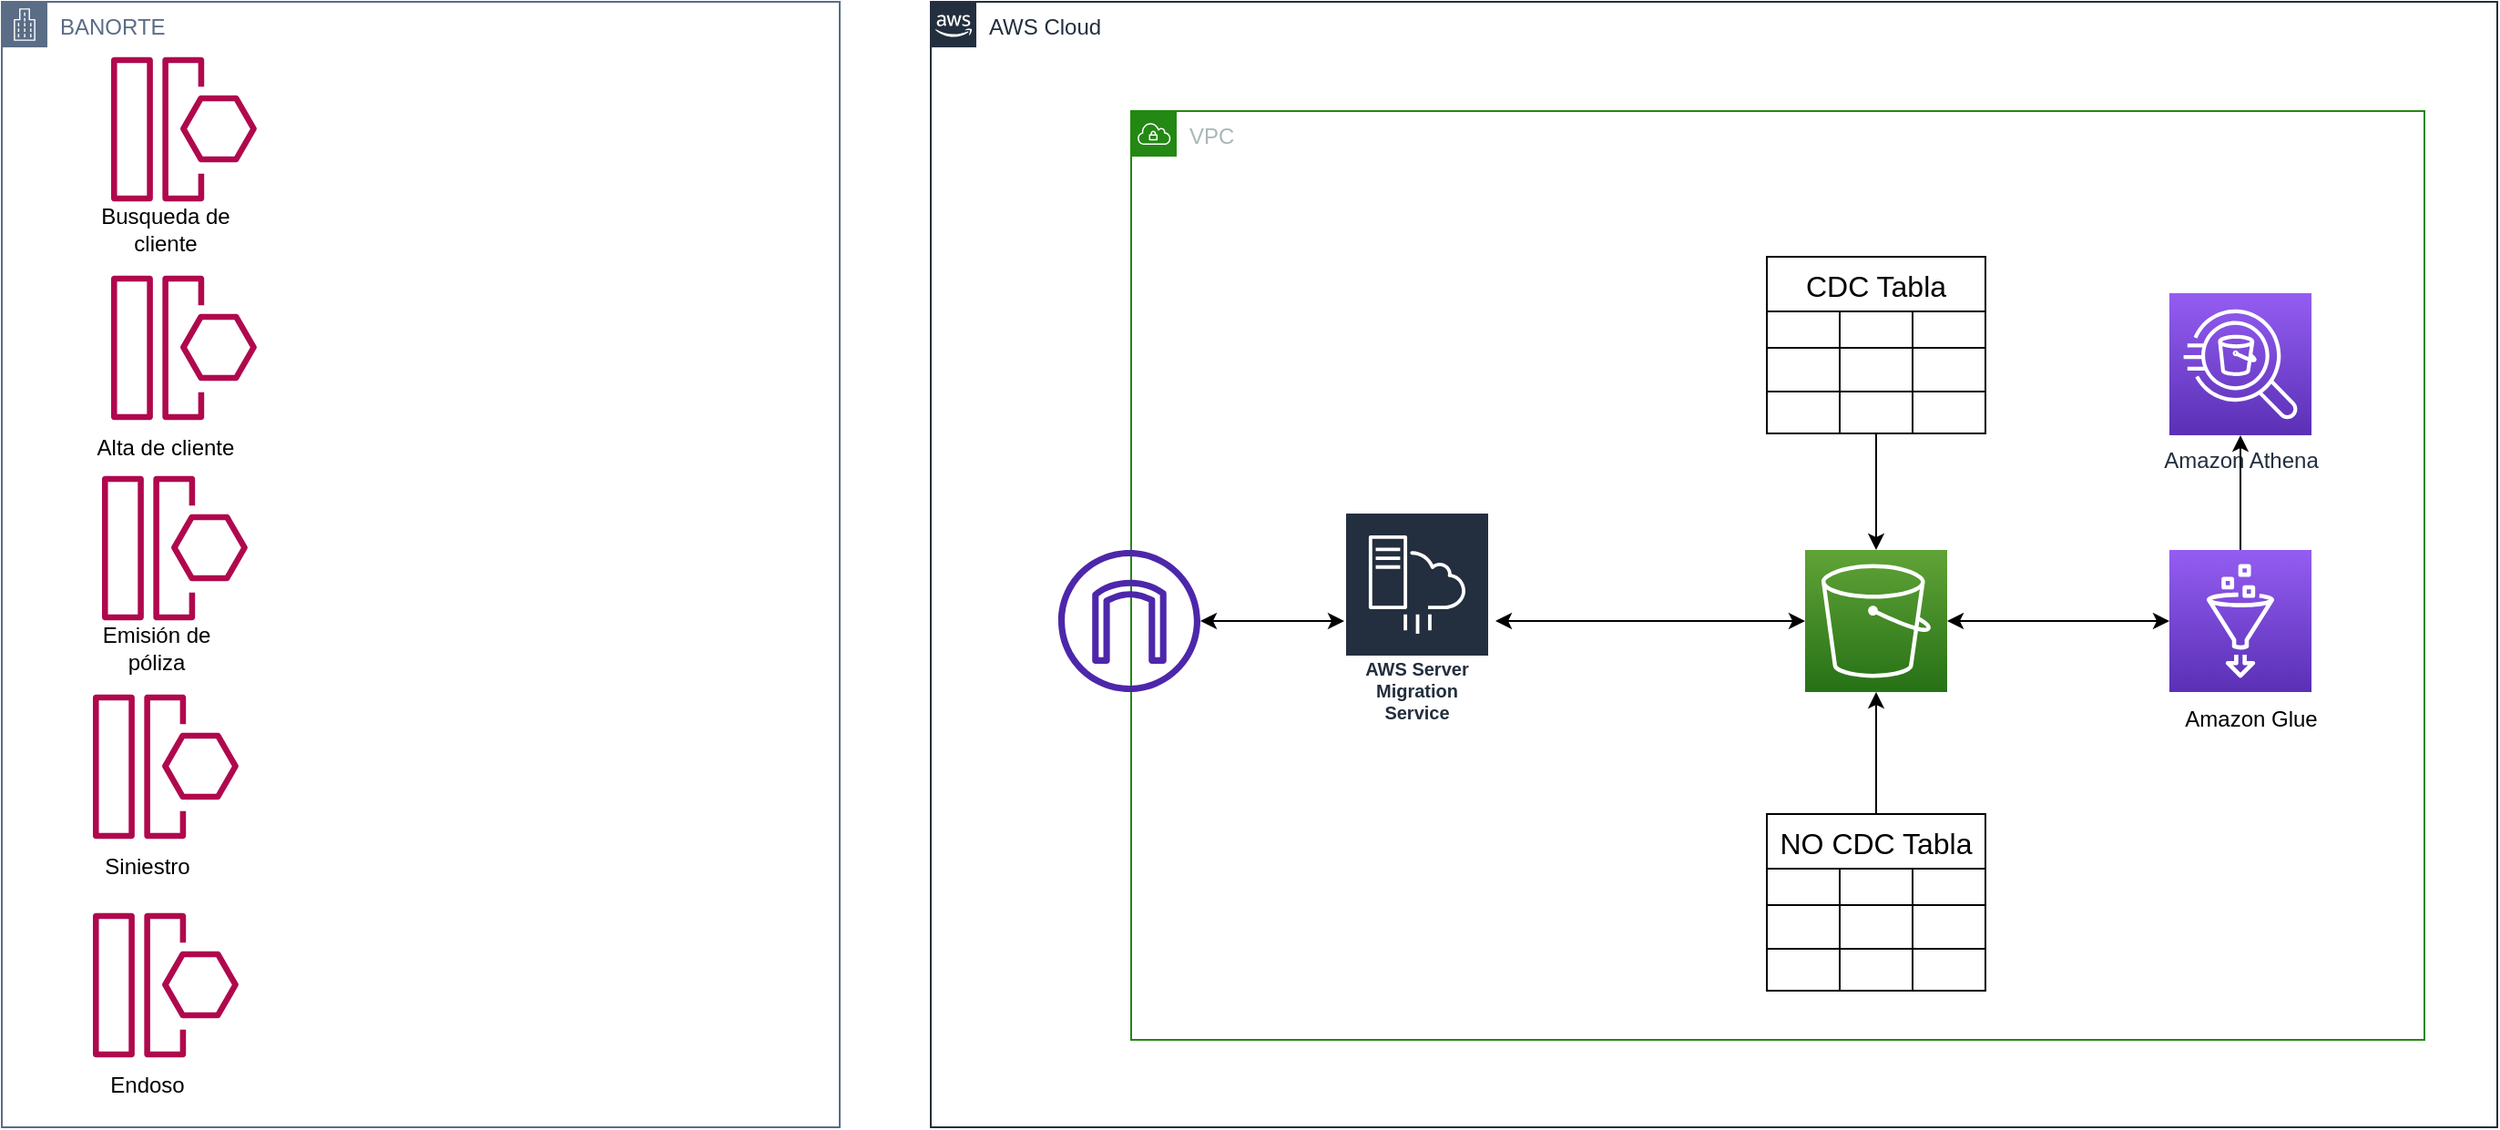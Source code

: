 <mxfile version="21.3.2" type="github">
  <diagram id="Ht1M8jgEwFfnCIfOTk4-" name="Page-1">
    <mxGraphModel dx="1173" dy="644" grid="1" gridSize="10" guides="1" tooltips="1" connect="1" arrows="1" fold="1" page="1" pageScale="1" pageWidth="1654" pageHeight="1169" math="0" shadow="0">
      <root>
        <mxCell id="0" />
        <mxCell id="1" parent="0" />
        <mxCell id="UEzPUAAOIrF-is8g5C7q-154" value="AWS Cloud" style="points=[[0,0],[0.25,0],[0.5,0],[0.75,0],[1,0],[1,0.25],[1,0.5],[1,0.75],[1,1],[0.75,1],[0.5,1],[0.25,1],[0,1],[0,0.75],[0,0.5],[0,0.25]];outlineConnect=0;gradientColor=none;html=1;whiteSpace=wrap;fontSize=12;fontStyle=0;shape=mxgraph.aws4.group;grIcon=mxgraph.aws4.group_aws_cloud_alt;strokeColor=#232F3E;fillColor=none;verticalAlign=top;align=left;spacingLeft=30;fontColor=#232F3E;dashed=0;labelBackgroundColor=#ffffff;container=1;pointerEvents=0;collapsible=0;recursiveResize=0;" parent="1" vertex="1">
          <mxGeometry x="600" y="90" width="860" height="618" as="geometry" />
        </mxCell>
        <mxCell id="deVg4nD5fg2ElZwjWmRX-4" value="VPC" style="points=[[0,0],[0.25,0],[0.5,0],[0.75,0],[1,0],[1,0.25],[1,0.5],[1,0.75],[1,1],[0.75,1],[0.5,1],[0.25,1],[0,1],[0,0.75],[0,0.5],[0,0.25]];outlineConnect=0;gradientColor=none;html=1;whiteSpace=wrap;fontSize=12;fontStyle=0;container=1;pointerEvents=0;collapsible=0;recursiveResize=0;shape=mxgraph.aws4.group;grIcon=mxgraph.aws4.group_vpc;strokeColor=#248814;fillColor=none;verticalAlign=top;align=left;spacingLeft=30;fontColor=#AAB7B8;dashed=0;" vertex="1" parent="UEzPUAAOIrF-is8g5C7q-154">
          <mxGeometry x="110" y="60" width="710" height="510" as="geometry" />
        </mxCell>
        <mxCell id="deVg4nD5fg2ElZwjWmRX-19" style="edgeStyle=orthogonalEdgeStyle;rounded=0;orthogonalLoop=1;jettySize=auto;html=1;startArrow=classic;startFill=1;" edge="1" parent="deVg4nD5fg2ElZwjWmRX-4" source="deVg4nD5fg2ElZwjWmRX-5" target="deVg4nD5fg2ElZwjWmRX-16">
          <mxGeometry relative="1" as="geometry" />
        </mxCell>
        <mxCell id="deVg4nD5fg2ElZwjWmRX-5" value="AWS Server Migration Service" style="sketch=0;outlineConnect=0;fontColor=#232F3E;gradientColor=none;strokeColor=#ffffff;fillColor=#232F3E;dashed=1;verticalLabelPosition=middle;verticalAlign=bottom;align=center;html=1;whiteSpace=wrap;fontSize=10;fontStyle=1;spacing=3;shape=mxgraph.aws4.productIcon;prIcon=mxgraph.aws4.server_migration_service;" vertex="1" parent="deVg4nD5fg2ElZwjWmRX-4">
          <mxGeometry x="117" y="220" width="80" height="120" as="geometry" />
        </mxCell>
        <mxCell id="deVg4nD5fg2ElZwjWmRX-9" style="edgeStyle=orthogonalEdgeStyle;rounded=0;orthogonalLoop=1;jettySize=auto;html=1;startArrow=classic;startFill=1;" edge="1" parent="deVg4nD5fg2ElZwjWmRX-4" source="deVg4nD5fg2ElZwjWmRX-7">
          <mxGeometry relative="1" as="geometry">
            <mxPoint x="200" y="280" as="targetPoint" />
          </mxGeometry>
        </mxCell>
        <mxCell id="deVg4nD5fg2ElZwjWmRX-15" style="edgeStyle=orthogonalEdgeStyle;rounded=0;orthogonalLoop=1;jettySize=auto;html=1;entryX=0;entryY=0.5;entryDx=0;entryDy=0;entryPerimeter=0;startArrow=classic;startFill=1;" edge="1" parent="deVg4nD5fg2ElZwjWmRX-4" source="deVg4nD5fg2ElZwjWmRX-7" target="deVg4nD5fg2ElZwjWmRX-11">
          <mxGeometry relative="1" as="geometry" />
        </mxCell>
        <mxCell id="deVg4nD5fg2ElZwjWmRX-7" value="" style="sketch=0;points=[[0,0,0],[0.25,0,0],[0.5,0,0],[0.75,0,0],[1,0,0],[0,1,0],[0.25,1,0],[0.5,1,0],[0.75,1,0],[1,1,0],[0,0.25,0],[0,0.5,0],[0,0.75,0],[1,0.25,0],[1,0.5,0],[1,0.75,0]];outlineConnect=0;fontColor=#232F3E;gradientColor=#60A337;gradientDirection=north;fillColor=#277116;strokeColor=#ffffff;dashed=0;verticalLabelPosition=bottom;verticalAlign=top;align=center;html=1;fontSize=12;fontStyle=0;aspect=fixed;shape=mxgraph.aws4.resourceIcon;resIcon=mxgraph.aws4.s3;" vertex="1" parent="deVg4nD5fg2ElZwjWmRX-4">
          <mxGeometry x="370" y="241" width="78" height="78" as="geometry" />
        </mxCell>
        <mxCell id="deVg4nD5fg2ElZwjWmRX-11" value="" style="sketch=0;points=[[0,0,0],[0.25,0,0],[0.5,0,0],[0.75,0,0],[1,0,0],[0,1,0],[0.25,1,0],[0.5,1,0],[0.75,1,0],[1,1,0],[0,0.25,0],[0,0.5,0],[0,0.75,0],[1,0.25,0],[1,0.5,0],[1,0.75,0]];outlineConnect=0;fontColor=#232F3E;gradientColor=#945DF2;gradientDirection=north;fillColor=#5A30B5;strokeColor=#ffffff;dashed=0;verticalLabelPosition=bottom;verticalAlign=top;align=center;html=1;fontSize=12;fontStyle=0;aspect=fixed;shape=mxgraph.aws4.resourceIcon;resIcon=mxgraph.aws4.glue;" vertex="1" parent="deVg4nD5fg2ElZwjWmRX-4">
          <mxGeometry x="570" y="241" width="78" height="78" as="geometry" />
        </mxCell>
        <mxCell id="deVg4nD5fg2ElZwjWmRX-12" value="Amazon Glue&lt;br&gt;" style="text;html=1;strokeColor=none;fillColor=none;align=center;verticalAlign=middle;whiteSpace=wrap;rounded=0;" vertex="1" parent="deVg4nD5fg2ElZwjWmRX-4">
          <mxGeometry x="570" y="319" width="90" height="30" as="geometry" />
        </mxCell>
        <mxCell id="deVg4nD5fg2ElZwjWmRX-13" value="Amazon Athena" style="outlineConnect=0;fontColor=#232F3E;gradientColor=#945DF2;gradientDirection=north;fillColor=#5A30B5;strokeColor=#ffffff;dashed=0;verticalLabelPosition=bottom;verticalAlign=top;align=center;html=1;fontSize=12;fontStyle=0;aspect=fixed;shape=mxgraph.aws4.resourceIcon;resIcon=mxgraph.aws4.athena;labelBackgroundColor=#ffffff;" vertex="1" parent="deVg4nD5fg2ElZwjWmRX-4">
          <mxGeometry x="570" y="100" width="78" height="78" as="geometry" />
        </mxCell>
        <mxCell id="deVg4nD5fg2ElZwjWmRX-14" style="edgeStyle=orthogonalEdgeStyle;rounded=0;orthogonalLoop=1;jettySize=auto;html=1;" edge="1" parent="deVg4nD5fg2ElZwjWmRX-4" source="deVg4nD5fg2ElZwjWmRX-11" target="deVg4nD5fg2ElZwjWmRX-13">
          <mxGeometry relative="1" as="geometry" />
        </mxCell>
        <mxCell id="deVg4nD5fg2ElZwjWmRX-16" value="" style="sketch=0;outlineConnect=0;fontColor=#232F3E;gradientColor=none;fillColor=#4D27AA;strokeColor=none;dashed=0;verticalLabelPosition=bottom;verticalAlign=top;align=center;html=1;fontSize=12;fontStyle=0;aspect=fixed;pointerEvents=1;shape=mxgraph.aws4.internet_gateway;" vertex="1" parent="deVg4nD5fg2ElZwjWmRX-4">
          <mxGeometry x="-40" y="241" width="78" height="78" as="geometry" />
        </mxCell>
        <mxCell id="deVg4nD5fg2ElZwjWmRX-44" style="edgeStyle=orthogonalEdgeStyle;rounded=0;orthogonalLoop=1;jettySize=auto;html=1;entryX=0.5;entryY=0;entryDx=0;entryDy=0;entryPerimeter=0;" edge="1" parent="deVg4nD5fg2ElZwjWmRX-4" source="deVg4nD5fg2ElZwjWmRX-31" target="deVg4nD5fg2ElZwjWmRX-7">
          <mxGeometry relative="1" as="geometry" />
        </mxCell>
        <mxCell id="deVg4nD5fg2ElZwjWmRX-31" value="CDC Tabla" style="shape=table;startSize=30;container=1;collapsible=0;childLayout=tableLayout;strokeColor=default;fontSize=16;" vertex="1" parent="deVg4nD5fg2ElZwjWmRX-4">
          <mxGeometry x="349" y="80" width="120" height="97" as="geometry" />
        </mxCell>
        <mxCell id="deVg4nD5fg2ElZwjWmRX-32" value="" style="shape=tableRow;horizontal=0;startSize=0;swimlaneHead=0;swimlaneBody=0;strokeColor=inherit;top=0;left=0;bottom=0;right=0;collapsible=0;dropTarget=0;fillColor=none;points=[[0,0.5],[1,0.5]];portConstraint=eastwest;fontSize=16;" vertex="1" parent="deVg4nD5fg2ElZwjWmRX-31">
          <mxGeometry y="30" width="120" height="20" as="geometry" />
        </mxCell>
        <mxCell id="deVg4nD5fg2ElZwjWmRX-33" value="" style="shape=partialRectangle;html=1;whiteSpace=wrap;connectable=0;strokeColor=inherit;overflow=hidden;fillColor=none;top=0;left=0;bottom=0;right=0;pointerEvents=1;fontSize=16;" vertex="1" parent="deVg4nD5fg2ElZwjWmRX-32">
          <mxGeometry width="40" height="20" as="geometry">
            <mxRectangle width="40" height="20" as="alternateBounds" />
          </mxGeometry>
        </mxCell>
        <mxCell id="deVg4nD5fg2ElZwjWmRX-34" value="" style="shape=partialRectangle;html=1;whiteSpace=wrap;connectable=0;strokeColor=inherit;overflow=hidden;fillColor=none;top=0;left=0;bottom=0;right=0;pointerEvents=1;fontSize=16;" vertex="1" parent="deVg4nD5fg2ElZwjWmRX-32">
          <mxGeometry x="40" width="40" height="20" as="geometry">
            <mxRectangle width="40" height="20" as="alternateBounds" />
          </mxGeometry>
        </mxCell>
        <mxCell id="deVg4nD5fg2ElZwjWmRX-35" value="" style="shape=partialRectangle;html=1;whiteSpace=wrap;connectable=0;strokeColor=inherit;overflow=hidden;fillColor=none;top=0;left=0;bottom=0;right=0;pointerEvents=1;fontSize=16;" vertex="1" parent="deVg4nD5fg2ElZwjWmRX-32">
          <mxGeometry x="80" width="40" height="20" as="geometry">
            <mxRectangle width="40" height="20" as="alternateBounds" />
          </mxGeometry>
        </mxCell>
        <mxCell id="deVg4nD5fg2ElZwjWmRX-36" value="" style="shape=tableRow;horizontal=0;startSize=0;swimlaneHead=0;swimlaneBody=0;strokeColor=inherit;top=0;left=0;bottom=0;right=0;collapsible=0;dropTarget=0;fillColor=none;points=[[0,0.5],[1,0.5]];portConstraint=eastwest;fontSize=16;" vertex="1" parent="deVg4nD5fg2ElZwjWmRX-31">
          <mxGeometry y="50" width="120" height="24" as="geometry" />
        </mxCell>
        <mxCell id="deVg4nD5fg2ElZwjWmRX-37" value="" style="shape=partialRectangle;html=1;whiteSpace=wrap;connectable=0;strokeColor=inherit;overflow=hidden;fillColor=none;top=0;left=0;bottom=0;right=0;pointerEvents=1;fontSize=16;" vertex="1" parent="deVg4nD5fg2ElZwjWmRX-36">
          <mxGeometry width="40" height="24" as="geometry">
            <mxRectangle width="40" height="24" as="alternateBounds" />
          </mxGeometry>
        </mxCell>
        <mxCell id="deVg4nD5fg2ElZwjWmRX-38" value="" style="shape=partialRectangle;html=1;whiteSpace=wrap;connectable=0;strokeColor=inherit;overflow=hidden;fillColor=none;top=0;left=0;bottom=0;right=0;pointerEvents=1;fontSize=16;" vertex="1" parent="deVg4nD5fg2ElZwjWmRX-36">
          <mxGeometry x="40" width="40" height="24" as="geometry">
            <mxRectangle width="40" height="24" as="alternateBounds" />
          </mxGeometry>
        </mxCell>
        <mxCell id="deVg4nD5fg2ElZwjWmRX-39" value="" style="shape=partialRectangle;html=1;whiteSpace=wrap;connectable=0;strokeColor=inherit;overflow=hidden;fillColor=none;top=0;left=0;bottom=0;right=0;pointerEvents=1;fontSize=16;" vertex="1" parent="deVg4nD5fg2ElZwjWmRX-36">
          <mxGeometry x="80" width="40" height="24" as="geometry">
            <mxRectangle width="40" height="24" as="alternateBounds" />
          </mxGeometry>
        </mxCell>
        <mxCell id="deVg4nD5fg2ElZwjWmRX-40" value="" style="shape=tableRow;horizontal=0;startSize=0;swimlaneHead=0;swimlaneBody=0;strokeColor=inherit;top=0;left=0;bottom=0;right=0;collapsible=0;dropTarget=0;fillColor=none;points=[[0,0.5],[1,0.5]];portConstraint=eastwest;fontSize=16;" vertex="1" parent="deVg4nD5fg2ElZwjWmRX-31">
          <mxGeometry y="74" width="120" height="23" as="geometry" />
        </mxCell>
        <mxCell id="deVg4nD5fg2ElZwjWmRX-41" value="" style="shape=partialRectangle;html=1;whiteSpace=wrap;connectable=0;strokeColor=inherit;overflow=hidden;fillColor=none;top=0;left=0;bottom=0;right=0;pointerEvents=1;fontSize=16;" vertex="1" parent="deVg4nD5fg2ElZwjWmRX-40">
          <mxGeometry width="40" height="23" as="geometry">
            <mxRectangle width="40" height="23" as="alternateBounds" />
          </mxGeometry>
        </mxCell>
        <mxCell id="deVg4nD5fg2ElZwjWmRX-42" value="" style="shape=partialRectangle;html=1;whiteSpace=wrap;connectable=0;strokeColor=inherit;overflow=hidden;fillColor=none;top=0;left=0;bottom=0;right=0;pointerEvents=1;fontSize=16;" vertex="1" parent="deVg4nD5fg2ElZwjWmRX-40">
          <mxGeometry x="40" width="40" height="23" as="geometry">
            <mxRectangle width="40" height="23" as="alternateBounds" />
          </mxGeometry>
        </mxCell>
        <mxCell id="deVg4nD5fg2ElZwjWmRX-43" value="" style="shape=partialRectangle;html=1;whiteSpace=wrap;connectable=0;strokeColor=inherit;overflow=hidden;fillColor=none;top=0;left=0;bottom=0;right=0;pointerEvents=1;fontSize=16;" vertex="1" parent="deVg4nD5fg2ElZwjWmRX-40">
          <mxGeometry x="80" width="40" height="23" as="geometry">
            <mxRectangle width="40" height="23" as="alternateBounds" />
          </mxGeometry>
        </mxCell>
        <mxCell id="deVg4nD5fg2ElZwjWmRX-58" style="edgeStyle=orthogonalEdgeStyle;rounded=0;orthogonalLoop=1;jettySize=auto;html=1;" edge="1" parent="deVg4nD5fg2ElZwjWmRX-4" source="deVg4nD5fg2ElZwjWmRX-45" target="deVg4nD5fg2ElZwjWmRX-7">
          <mxGeometry relative="1" as="geometry" />
        </mxCell>
        <mxCell id="deVg4nD5fg2ElZwjWmRX-45" value="NO CDC Tabla" style="shape=table;startSize=30;container=1;collapsible=0;childLayout=tableLayout;strokeColor=default;fontSize=16;" vertex="1" parent="deVg4nD5fg2ElZwjWmRX-4">
          <mxGeometry x="349" y="386" width="120" height="97" as="geometry" />
        </mxCell>
        <mxCell id="deVg4nD5fg2ElZwjWmRX-46" value="" style="shape=tableRow;horizontal=0;startSize=0;swimlaneHead=0;swimlaneBody=0;strokeColor=inherit;top=0;left=0;bottom=0;right=0;collapsible=0;dropTarget=0;fillColor=none;points=[[0,0.5],[1,0.5]];portConstraint=eastwest;fontSize=16;" vertex="1" parent="deVg4nD5fg2ElZwjWmRX-45">
          <mxGeometry y="30" width="120" height="20" as="geometry" />
        </mxCell>
        <mxCell id="deVg4nD5fg2ElZwjWmRX-47" value="" style="shape=partialRectangle;html=1;whiteSpace=wrap;connectable=0;strokeColor=inherit;overflow=hidden;fillColor=none;top=0;left=0;bottom=0;right=0;pointerEvents=1;fontSize=16;" vertex="1" parent="deVg4nD5fg2ElZwjWmRX-46">
          <mxGeometry width="40" height="20" as="geometry">
            <mxRectangle width="40" height="20" as="alternateBounds" />
          </mxGeometry>
        </mxCell>
        <mxCell id="deVg4nD5fg2ElZwjWmRX-48" value="" style="shape=partialRectangle;html=1;whiteSpace=wrap;connectable=0;strokeColor=inherit;overflow=hidden;fillColor=none;top=0;left=0;bottom=0;right=0;pointerEvents=1;fontSize=16;" vertex="1" parent="deVg4nD5fg2ElZwjWmRX-46">
          <mxGeometry x="40" width="40" height="20" as="geometry">
            <mxRectangle width="40" height="20" as="alternateBounds" />
          </mxGeometry>
        </mxCell>
        <mxCell id="deVg4nD5fg2ElZwjWmRX-49" value="" style="shape=partialRectangle;html=1;whiteSpace=wrap;connectable=0;strokeColor=inherit;overflow=hidden;fillColor=none;top=0;left=0;bottom=0;right=0;pointerEvents=1;fontSize=16;" vertex="1" parent="deVg4nD5fg2ElZwjWmRX-46">
          <mxGeometry x="80" width="40" height="20" as="geometry">
            <mxRectangle width="40" height="20" as="alternateBounds" />
          </mxGeometry>
        </mxCell>
        <mxCell id="deVg4nD5fg2ElZwjWmRX-50" value="" style="shape=tableRow;horizontal=0;startSize=0;swimlaneHead=0;swimlaneBody=0;strokeColor=inherit;top=0;left=0;bottom=0;right=0;collapsible=0;dropTarget=0;fillColor=none;points=[[0,0.5],[1,0.5]];portConstraint=eastwest;fontSize=16;" vertex="1" parent="deVg4nD5fg2ElZwjWmRX-45">
          <mxGeometry y="50" width="120" height="24" as="geometry" />
        </mxCell>
        <mxCell id="deVg4nD5fg2ElZwjWmRX-51" value="" style="shape=partialRectangle;html=1;whiteSpace=wrap;connectable=0;strokeColor=inherit;overflow=hidden;fillColor=none;top=0;left=0;bottom=0;right=0;pointerEvents=1;fontSize=16;" vertex="1" parent="deVg4nD5fg2ElZwjWmRX-50">
          <mxGeometry width="40" height="24" as="geometry">
            <mxRectangle width="40" height="24" as="alternateBounds" />
          </mxGeometry>
        </mxCell>
        <mxCell id="deVg4nD5fg2ElZwjWmRX-52" value="" style="shape=partialRectangle;html=1;whiteSpace=wrap;connectable=0;strokeColor=inherit;overflow=hidden;fillColor=none;top=0;left=0;bottom=0;right=0;pointerEvents=1;fontSize=16;" vertex="1" parent="deVg4nD5fg2ElZwjWmRX-50">
          <mxGeometry x="40" width="40" height="24" as="geometry">
            <mxRectangle width="40" height="24" as="alternateBounds" />
          </mxGeometry>
        </mxCell>
        <mxCell id="deVg4nD5fg2ElZwjWmRX-53" value="" style="shape=partialRectangle;html=1;whiteSpace=wrap;connectable=0;strokeColor=inherit;overflow=hidden;fillColor=none;top=0;left=0;bottom=0;right=0;pointerEvents=1;fontSize=16;" vertex="1" parent="deVg4nD5fg2ElZwjWmRX-50">
          <mxGeometry x="80" width="40" height="24" as="geometry">
            <mxRectangle width="40" height="24" as="alternateBounds" />
          </mxGeometry>
        </mxCell>
        <mxCell id="deVg4nD5fg2ElZwjWmRX-54" value="" style="shape=tableRow;horizontal=0;startSize=0;swimlaneHead=0;swimlaneBody=0;strokeColor=inherit;top=0;left=0;bottom=0;right=0;collapsible=0;dropTarget=0;fillColor=none;points=[[0,0.5],[1,0.5]];portConstraint=eastwest;fontSize=16;" vertex="1" parent="deVg4nD5fg2ElZwjWmRX-45">
          <mxGeometry y="74" width="120" height="23" as="geometry" />
        </mxCell>
        <mxCell id="deVg4nD5fg2ElZwjWmRX-55" value="" style="shape=partialRectangle;html=1;whiteSpace=wrap;connectable=0;strokeColor=inherit;overflow=hidden;fillColor=none;top=0;left=0;bottom=0;right=0;pointerEvents=1;fontSize=16;" vertex="1" parent="deVg4nD5fg2ElZwjWmRX-54">
          <mxGeometry width="40" height="23" as="geometry">
            <mxRectangle width="40" height="23" as="alternateBounds" />
          </mxGeometry>
        </mxCell>
        <mxCell id="deVg4nD5fg2ElZwjWmRX-56" value="" style="shape=partialRectangle;html=1;whiteSpace=wrap;connectable=0;strokeColor=inherit;overflow=hidden;fillColor=none;top=0;left=0;bottom=0;right=0;pointerEvents=1;fontSize=16;" vertex="1" parent="deVg4nD5fg2ElZwjWmRX-54">
          <mxGeometry x="40" width="40" height="23" as="geometry">
            <mxRectangle width="40" height="23" as="alternateBounds" />
          </mxGeometry>
        </mxCell>
        <mxCell id="deVg4nD5fg2ElZwjWmRX-57" value="" style="shape=partialRectangle;html=1;whiteSpace=wrap;connectable=0;strokeColor=inherit;overflow=hidden;fillColor=none;top=0;left=0;bottom=0;right=0;pointerEvents=1;fontSize=16;" vertex="1" parent="deVg4nD5fg2ElZwjWmRX-54">
          <mxGeometry x="80" width="40" height="23" as="geometry">
            <mxRectangle width="40" height="23" as="alternateBounds" />
          </mxGeometry>
        </mxCell>
        <mxCell id="deVg4nD5fg2ElZwjWmRX-3" value="BANORTE" style="points=[[0,0],[0.25,0],[0.5,0],[0.75,0],[1,0],[1,0.25],[1,0.5],[1,0.75],[1,1],[0.75,1],[0.5,1],[0.25,1],[0,1],[0,0.75],[0,0.5],[0,0.25]];outlineConnect=0;gradientColor=none;html=1;whiteSpace=wrap;fontSize=12;fontStyle=0;container=1;pointerEvents=0;collapsible=0;recursiveResize=0;shape=mxgraph.aws4.group;grIcon=mxgraph.aws4.group_corporate_data_center;strokeColor=#5A6C86;fillColor=none;verticalAlign=top;align=left;spacingLeft=30;fontColor=#5A6C86;dashed=0;" vertex="1" parent="1">
          <mxGeometry x="90" y="90" width="460" height="618" as="geometry" />
        </mxCell>
        <mxCell id="deVg4nD5fg2ElZwjWmRX-21" value="" style="sketch=0;outlineConnect=0;fontColor=#232F3E;gradientColor=none;fillColor=#B0084D;strokeColor=none;dashed=0;verticalLabelPosition=bottom;verticalAlign=top;align=center;html=1;fontSize=12;fontStyle=0;aspect=fixed;pointerEvents=1;shape=mxgraph.aws4.event_resource;labelBackgroundColor=none;fontFamily=Helvetica;overflow=visible;snapToPoint=0;portConstraintRotation=0;treeFolding=0;labelBorderColor=none;" vertex="1" parent="deVg4nD5fg2ElZwjWmRX-3">
          <mxGeometry x="60" y="30" width="80" height="80" as="geometry" />
        </mxCell>
        <mxCell id="deVg4nD5fg2ElZwjWmRX-22" value="Busqueda de cliente" style="text;html=1;strokeColor=none;fillColor=none;align=center;verticalAlign=middle;whiteSpace=wrap;rounded=0;fontFamily=Helvetica;" vertex="1" parent="deVg4nD5fg2ElZwjWmRX-3">
          <mxGeometry x="50" y="110" width="80" height="30" as="geometry" />
        </mxCell>
        <mxCell id="deVg4nD5fg2ElZwjWmRX-23" value="" style="sketch=0;outlineConnect=0;fontColor=#232F3E;gradientColor=none;fillColor=#B0084D;strokeColor=none;dashed=0;verticalLabelPosition=bottom;verticalAlign=top;align=center;html=1;fontSize=12;fontStyle=0;aspect=fixed;pointerEvents=1;shape=mxgraph.aws4.event_resource;labelBackgroundColor=none;fontFamily=Helvetica;overflow=visible;snapToPoint=0;portConstraintRotation=0;treeFolding=0;labelBorderColor=none;" vertex="1" parent="deVg4nD5fg2ElZwjWmRX-3">
          <mxGeometry x="60" y="150" width="80" height="80" as="geometry" />
        </mxCell>
        <mxCell id="deVg4nD5fg2ElZwjWmRX-24" value="Alta de cliente" style="text;html=1;strokeColor=none;fillColor=none;align=center;verticalAlign=middle;whiteSpace=wrap;rounded=0;fontFamily=Helvetica;" vertex="1" parent="deVg4nD5fg2ElZwjWmRX-3">
          <mxGeometry x="50" y="230" width="80" height="30" as="geometry" />
        </mxCell>
        <mxCell id="deVg4nD5fg2ElZwjWmRX-25" value="" style="sketch=0;outlineConnect=0;fontColor=#232F3E;gradientColor=none;fillColor=#B0084D;strokeColor=none;dashed=0;verticalLabelPosition=bottom;verticalAlign=top;align=center;html=1;fontSize=12;fontStyle=0;aspect=fixed;pointerEvents=1;shape=mxgraph.aws4.event_resource;labelBackgroundColor=none;fontFamily=Helvetica;overflow=visible;snapToPoint=0;portConstraintRotation=0;treeFolding=0;labelBorderColor=none;" vertex="1" parent="deVg4nD5fg2ElZwjWmRX-3">
          <mxGeometry x="55" y="260" width="80" height="80" as="geometry" />
        </mxCell>
        <mxCell id="deVg4nD5fg2ElZwjWmRX-26" value="Emisión de póliza" style="text;html=1;strokeColor=none;fillColor=none;align=center;verticalAlign=middle;whiteSpace=wrap;rounded=0;fontFamily=Helvetica;" vertex="1" parent="deVg4nD5fg2ElZwjWmRX-3">
          <mxGeometry x="45" y="340" width="80" height="30" as="geometry" />
        </mxCell>
        <mxCell id="deVg4nD5fg2ElZwjWmRX-27" value="" style="sketch=0;outlineConnect=0;fontColor=#232F3E;gradientColor=none;fillColor=#B0084D;strokeColor=none;dashed=0;verticalLabelPosition=bottom;verticalAlign=top;align=center;html=1;fontSize=12;fontStyle=0;aspect=fixed;pointerEvents=1;shape=mxgraph.aws4.event_resource;labelBackgroundColor=none;fontFamily=Helvetica;overflow=visible;snapToPoint=0;portConstraintRotation=0;treeFolding=0;labelBorderColor=none;" vertex="1" parent="deVg4nD5fg2ElZwjWmRX-3">
          <mxGeometry x="50" y="380" width="80" height="80" as="geometry" />
        </mxCell>
        <mxCell id="deVg4nD5fg2ElZwjWmRX-28" value="Siniestro" style="text;html=1;strokeColor=none;fillColor=none;align=center;verticalAlign=middle;whiteSpace=wrap;rounded=0;fontFamily=Helvetica;" vertex="1" parent="deVg4nD5fg2ElZwjWmRX-3">
          <mxGeometry x="40" y="460" width="80" height="30" as="geometry" />
        </mxCell>
        <mxCell id="deVg4nD5fg2ElZwjWmRX-29" value="" style="sketch=0;outlineConnect=0;fontColor=#232F3E;gradientColor=none;fillColor=#B0084D;strokeColor=none;dashed=0;verticalLabelPosition=bottom;verticalAlign=top;align=center;html=1;fontSize=12;fontStyle=0;aspect=fixed;pointerEvents=1;shape=mxgraph.aws4.event_resource;labelBackgroundColor=none;fontFamily=Helvetica;overflow=visible;snapToPoint=0;portConstraintRotation=0;treeFolding=0;labelBorderColor=none;" vertex="1" parent="deVg4nD5fg2ElZwjWmRX-3">
          <mxGeometry x="50" y="500" width="80" height="80" as="geometry" />
        </mxCell>
        <mxCell id="deVg4nD5fg2ElZwjWmRX-30" value="Endoso" style="text;html=1;strokeColor=none;fillColor=none;align=center;verticalAlign=middle;whiteSpace=wrap;rounded=0;fontFamily=Helvetica;" vertex="1" parent="deVg4nD5fg2ElZwjWmRX-3">
          <mxGeometry x="40" y="580" width="80" height="30" as="geometry" />
        </mxCell>
      </root>
    </mxGraphModel>
  </diagram>
</mxfile>
